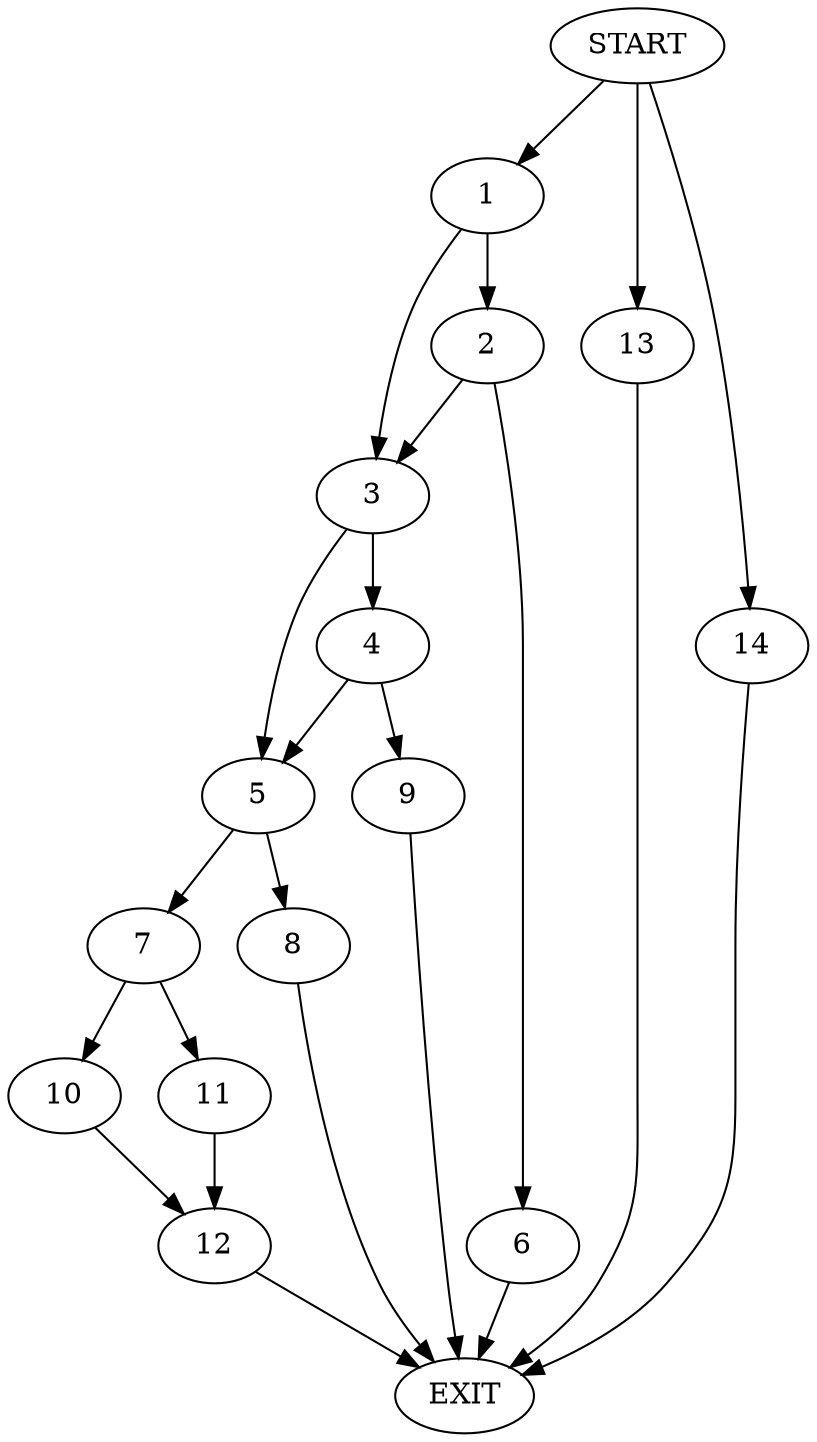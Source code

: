 digraph {
0 [label="START"]
15 [label="EXIT"]
0 -> 1
1 -> 2
1 -> 3
3 -> 4
3 -> 5
2 -> 6
2 -> 3
6 -> 15
5 -> 7
5 -> 8
4 -> 5
4 -> 9
9 -> 15
8 -> 15
7 -> 10
7 -> 11
10 -> 12
11 -> 12
12 -> 15
0 -> 13
13 -> 15
0 -> 14
14 -> 15
}
